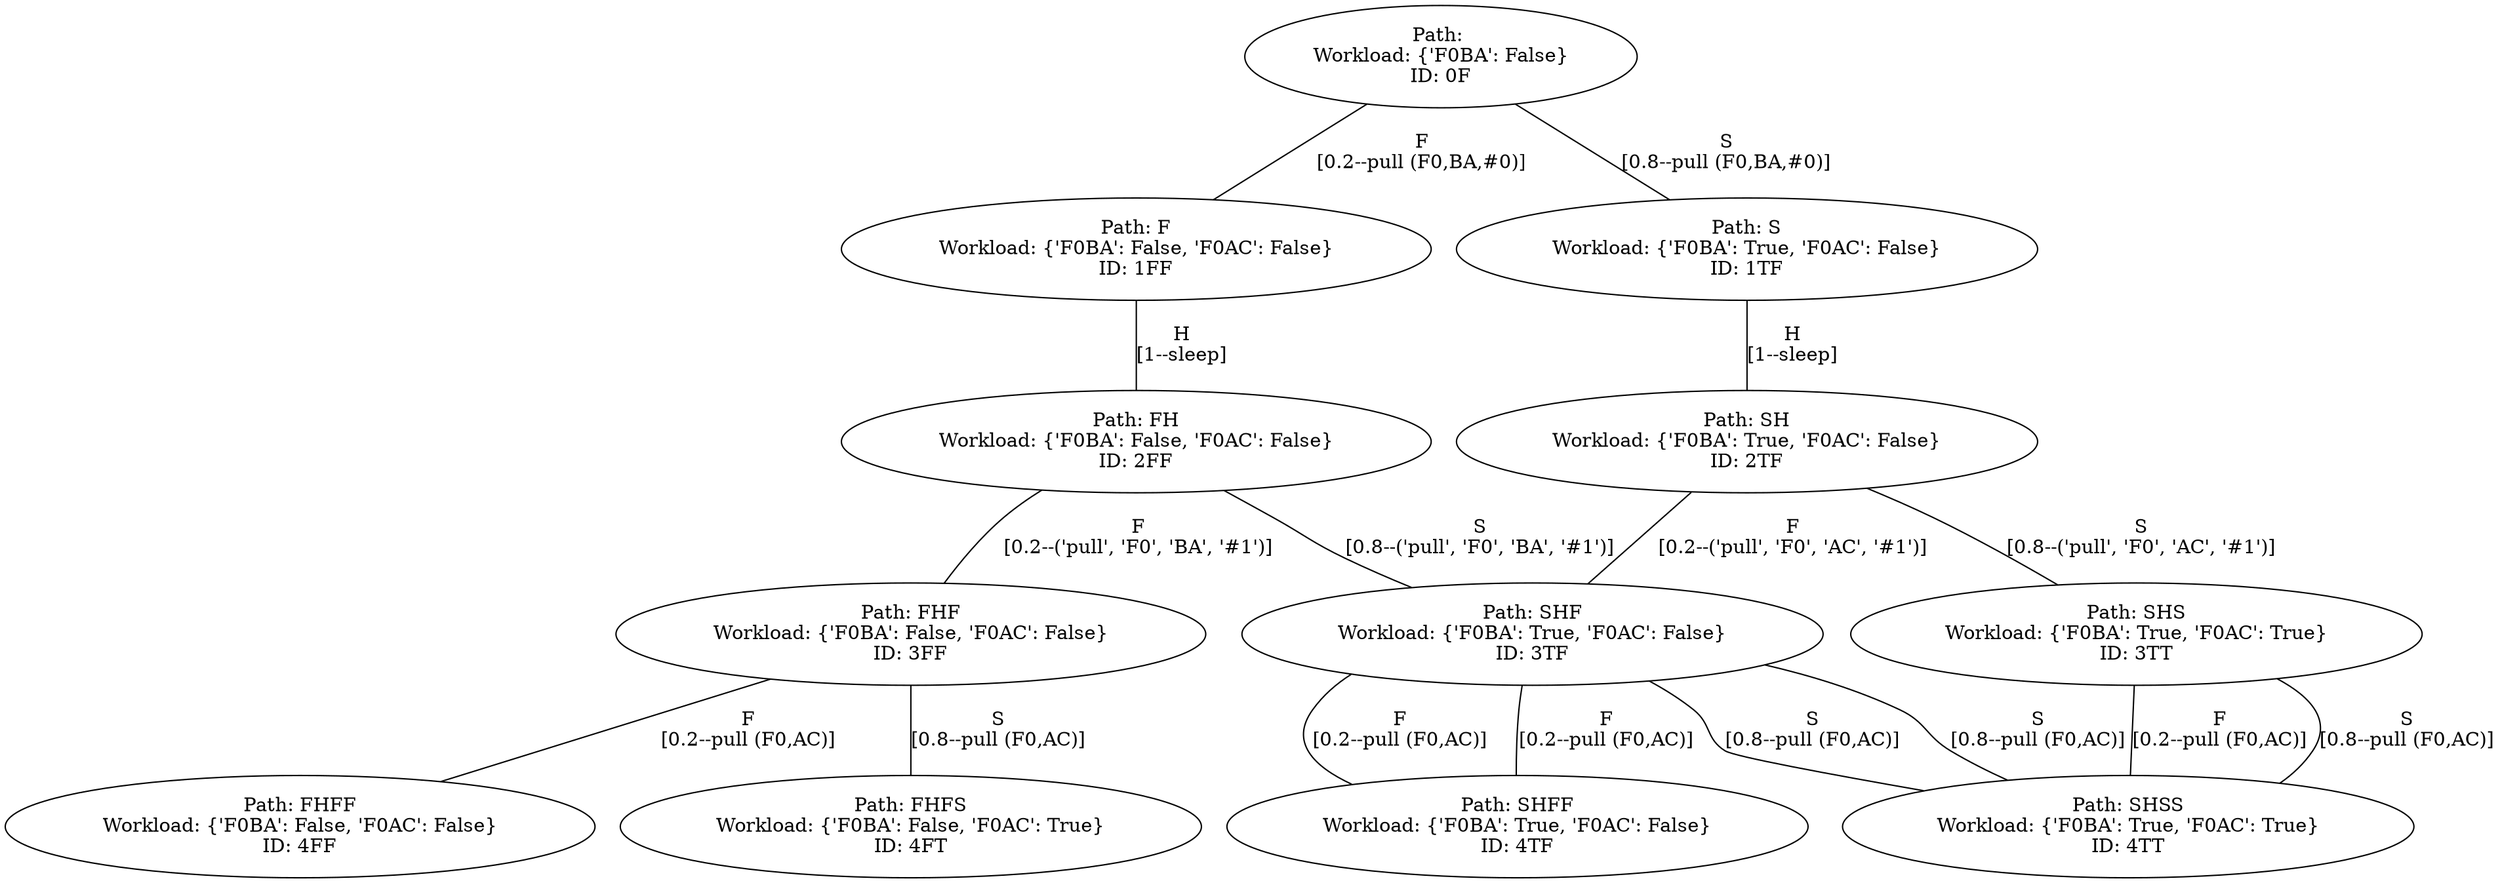 graph "./Output/DAG" {
	"0F" [label="Path: 
Workload: {'F0BA': False}
ID: 0F"]
	"0F" [label="Path: 
Workload: {'F0BA': False}
ID: 0F1FF"]
	"0F" -- "1FF" [label="F
[0.2--pull (F0,BA,#0)]"]
	"1FF" [label="Path: F
Workload: {'F0BA': False, 'F0AC': False}
ID: 1FF"]
	"1FF" [label="Path: F
Workload: {'F0BA': False, 'F0AC': False}
ID: 1FF"]
	"1FF" -- "2FF" [label="H
[1--sleep]"]
	"2FF" [label="Path: FH
Workload: {'F0BA': False, 'F0AC': False}
ID: 2FF"]
	"2FF" [label="Path: FH
Workload: {'F0BA': False, 'F0AC': False}
ID: 2FF3FF"]
	"2FF" -- "3FF" [label="F
[0.2--('pull', 'F0', 'BA', '#1')]"]
	"3FF" [label="Path: FHF
Workload: {'F0BA': False, 'F0AC': False}
ID: 3FF"]
	"3FF" [label="Path: FHF
Workload: {'F0BA': False, 'F0AC': False}
ID: 3FF4FF"]
	"3FF" -- "4FF" [label="F
[0.2--pull (F0,AC)]"]
	"4FF" [label="Path: FHFF
Workload: {'F0BA': False, 'F0AC': False}
ID: 4FF"]
	"3FF" [label="Path: FHF
Workload: {'F0BA': False, 'F0AC': False}
ID: 3FF"]
	"3FF" -- "4FT" [label="S
[0.8--pull (F0,AC)]"]
	"4FT" [label="Path: FHFS
Workload: {'F0BA': False, 'F0AC': True}
ID: 4FT"]
	"2FF" [label="Path: FH
Workload: {'F0BA': False, 'F0AC': False}
ID: 2FF"]
	"2FF" -- "3TF" [label="S
[0.8--('pull', 'F0', 'BA', '#1')]"]
	"3TF" [label="Path: FHS
Workload: {'F0BA': True, 'F0AC': False}
ID: 3TF"]
	"3TF" [label="Path: FHS
Workload: {'F0BA': True, 'F0AC': False}
ID: 3TF4TF"]
	"3TF" -- "4TF" [label="F
[0.2--pull (F0,AC)]"]
	"4TF" [label="Path: FHSF
Workload: {'F0BA': True, 'F0AC': False}
ID: 4TF"]
	"3TF" [label="Path: FHS
Workload: {'F0BA': True, 'F0AC': False}
ID: 3TF"]
	"3TF" -- "4TT" [label="S
[0.8--pull (F0,AC)]"]
	"4TT" [label="Path: FHSS
Workload: {'F0BA': True, 'F0AC': True}
ID: 4TT"]
	"0F" [label="Path: 
Workload: {'F0BA': False}
ID: 0F"]
	"0F" -- "1TF" [label="S
[0.8--pull (F0,BA,#0)]"]
	"1TF" [label="Path: S
Workload: {'F0BA': True, 'F0AC': False}
ID: 1TF"]
	"1TF" [label="Path: S
Workload: {'F0BA': True, 'F0AC': False}
ID: 1TF"]
	"1TF" -- "2TF" [label="H
[1--sleep]"]
	"2TF" [label="Path: SH
Workload: {'F0BA': True, 'F0AC': False}
ID: 2TF"]
	"2TF" [label="Path: SH
Workload: {'F0BA': True, 'F0AC': False}
ID: 2TF3TF"]
	"2TF" -- "3TF" [label="F
[0.2--('pull', 'F0', 'AC', '#1')]"]
	"3TF" [label="Path: SHF
Workload: {'F0BA': True, 'F0AC': False}
ID: 3TF"]
	"3TF" [label="Path: SHF
Workload: {'F0BA': True, 'F0AC': False}
ID: 3TF4TF"]
	"3TF" -- "4TF" [label="F
[0.2--pull (F0,AC)]"]
	"4TF" [label="Path: SHFF
Workload: {'F0BA': True, 'F0AC': False}
ID: 4TF"]
	"3TF" [label="Path: SHF
Workload: {'F0BA': True, 'F0AC': False}
ID: 3TF"]
	"3TF" -- "4TT" [label="S
[0.8--pull (F0,AC)]"]
	"4TT" [label="Path: SHFS
Workload: {'F0BA': True, 'F0AC': True}
ID: 4TT"]
	"2TF" [label="Path: SH
Workload: {'F0BA': True, 'F0AC': False}
ID: 2TF"]
	"2TF" -- "3TT" [label="S
[0.8--('pull', 'F0', 'AC', '#1')]"]
	"3TT" [label="Path: SHS
Workload: {'F0BA': True, 'F0AC': True}
ID: 3TT"]
	"3TT" [label="Path: SHS
Workload: {'F0BA': True, 'F0AC': True}
ID: 3TT4TT"]
	"3TT" -- "4TT" [label="F
[0.2--pull (F0,AC)]"]
	"4TT" [label="Path: SHSF
Workload: {'F0BA': True, 'F0AC': True}
ID: 4TT"]
	"3TT" [label="Path: SHS
Workload: {'F0BA': True, 'F0AC': True}
ID: 3TT"]
	"3TT" -- "4TT" [label="S
[0.8--pull (F0,AC)]"]
	"4TT" [label="Path: SHSS
Workload: {'F0BA': True, 'F0AC': True}
ID: 4TT"]
}
